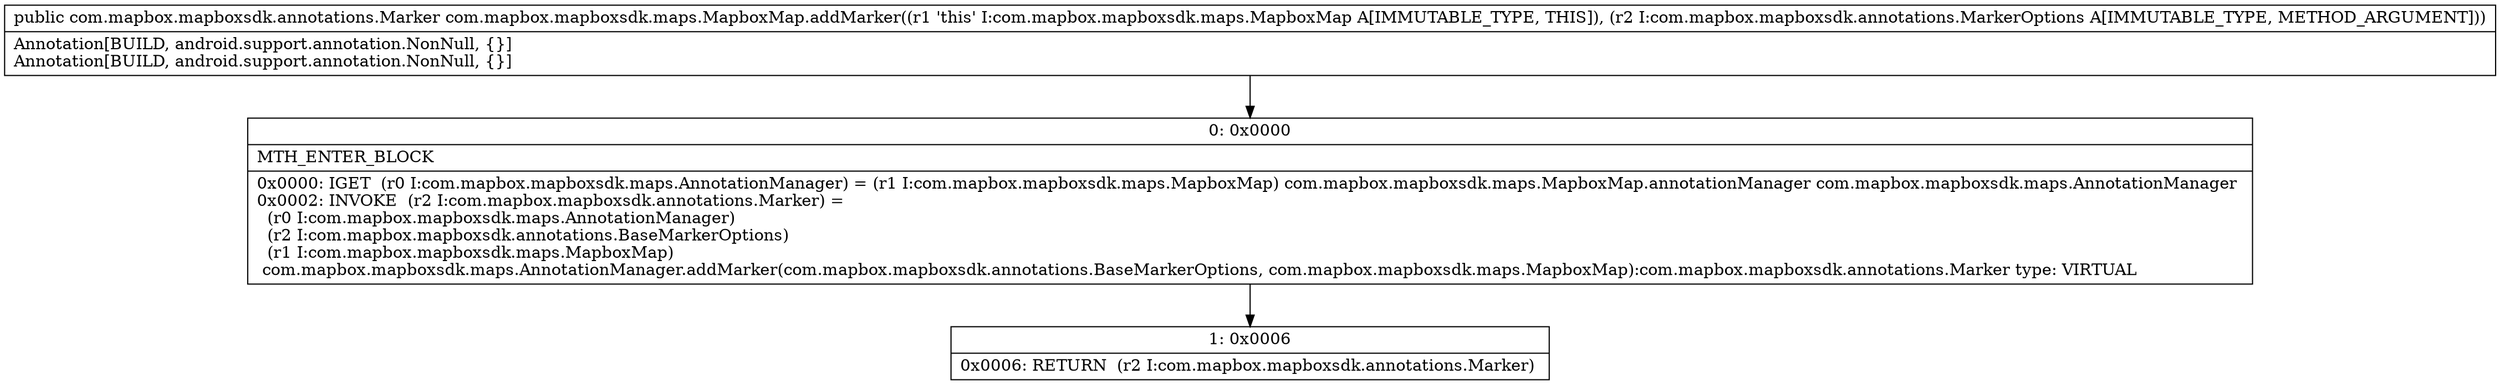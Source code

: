 digraph "CFG forcom.mapbox.mapboxsdk.maps.MapboxMap.addMarker(Lcom\/mapbox\/mapboxsdk\/annotations\/MarkerOptions;)Lcom\/mapbox\/mapboxsdk\/annotations\/Marker;" {
Node_0 [shape=record,label="{0\:\ 0x0000|MTH_ENTER_BLOCK\l|0x0000: IGET  (r0 I:com.mapbox.mapboxsdk.maps.AnnotationManager) = (r1 I:com.mapbox.mapboxsdk.maps.MapboxMap) com.mapbox.mapboxsdk.maps.MapboxMap.annotationManager com.mapbox.mapboxsdk.maps.AnnotationManager \l0x0002: INVOKE  (r2 I:com.mapbox.mapboxsdk.annotations.Marker) = \l  (r0 I:com.mapbox.mapboxsdk.maps.AnnotationManager)\l  (r2 I:com.mapbox.mapboxsdk.annotations.BaseMarkerOptions)\l  (r1 I:com.mapbox.mapboxsdk.maps.MapboxMap)\l com.mapbox.mapboxsdk.maps.AnnotationManager.addMarker(com.mapbox.mapboxsdk.annotations.BaseMarkerOptions, com.mapbox.mapboxsdk.maps.MapboxMap):com.mapbox.mapboxsdk.annotations.Marker type: VIRTUAL \l}"];
Node_1 [shape=record,label="{1\:\ 0x0006|0x0006: RETURN  (r2 I:com.mapbox.mapboxsdk.annotations.Marker) \l}"];
MethodNode[shape=record,label="{public com.mapbox.mapboxsdk.annotations.Marker com.mapbox.mapboxsdk.maps.MapboxMap.addMarker((r1 'this' I:com.mapbox.mapboxsdk.maps.MapboxMap A[IMMUTABLE_TYPE, THIS]), (r2 I:com.mapbox.mapboxsdk.annotations.MarkerOptions A[IMMUTABLE_TYPE, METHOD_ARGUMENT]))  | Annotation[BUILD, android.support.annotation.NonNull, \{\}]\lAnnotation[BUILD, android.support.annotation.NonNull, \{\}]\l}"];
MethodNode -> Node_0;
Node_0 -> Node_1;
}

